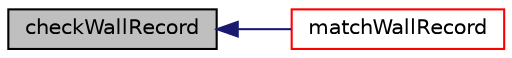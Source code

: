 digraph "checkWallRecord"
{
  bgcolor="transparent";
  edge [fontname="Helvetica",fontsize="10",labelfontname="Helvetica",labelfontsize="10"];
  node [fontname="Helvetica",fontsize="10",shape=record];
  rankdir="LR";
  Node1 [label="checkWallRecord",height=0.2,width=0.4,color="black", fillcolor="grey75", style="filled", fontcolor="black"];
  Node1 -> Node2 [dir="back",color="midnightblue",fontsize="10",style="solid",fontname="Helvetica"];
  Node2 [label="matchWallRecord",height=0.2,width=0.4,color="red",URL="$a00312.html#aa7ee56f8d46f9e7b9f22507efc3cda3f",tooltip="Enquires if the position of wall impact relative to the. "];
}

